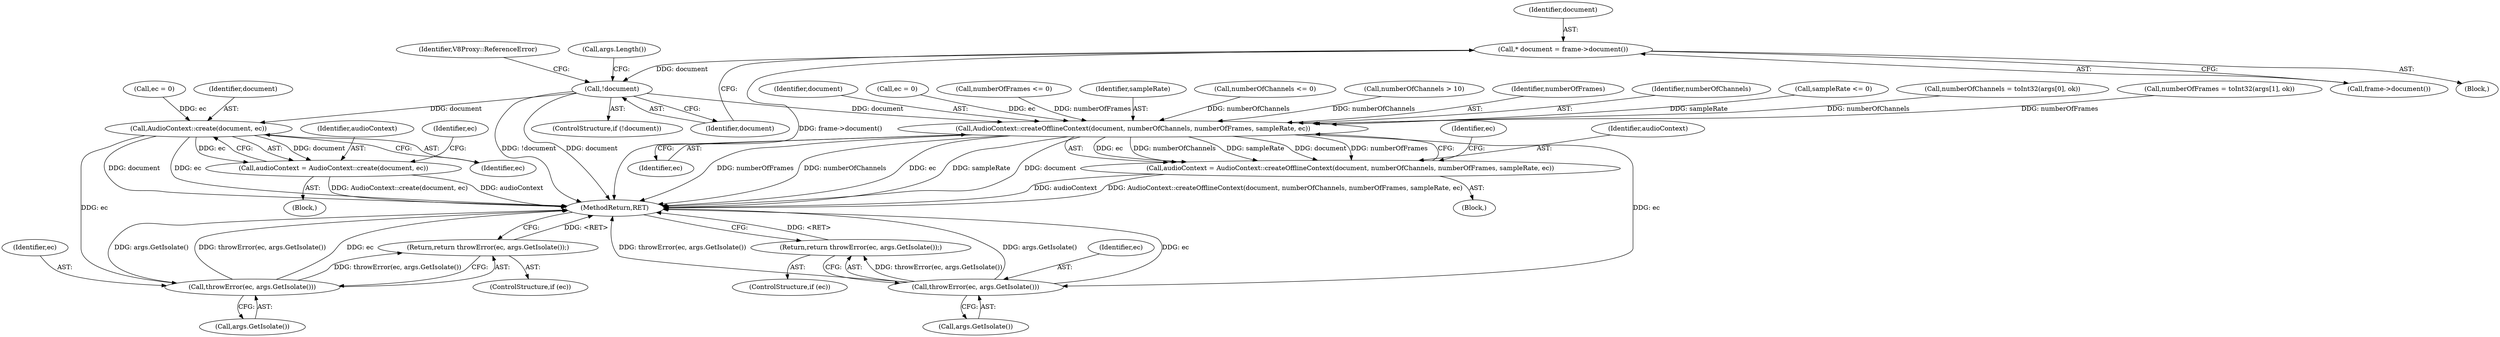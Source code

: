 digraph "0_Chrome_e9372a1bfd3588a80fcf49aa07321f0971dd6091_45@pointer" {
"1000130" [label="(Call,* document = frame->document())"];
"1000134" [label="(Call,!document)"];
"1000152" [label="(Call,AudioContext::create(document, ec))"];
"1000150" [label="(Call,audioContext = AudioContext::create(document, ec))"];
"1000158" [label="(Call,throwError(ec, args.GetIsolate()))"];
"1000157" [label="(Return,return throwError(ec, args.GetIsolate());)"];
"1000248" [label="(Call,AudioContext::createOfflineContext(document, numberOfChannels, numberOfFrames, sampleRate, ec))"];
"1000246" [label="(Call,audioContext = AudioContext::createOfflineContext(document, numberOfChannels, numberOfFrames, sampleRate, ec))"];
"1000257" [label="(Call,throwError(ec, args.GetIsolate()))"];
"1000256" [label="(Return,return throwError(ec, args.GetIsolate());)"];
"1000133" [label="(ControlStructure,if (!document))"];
"1000255" [label="(Identifier,ec)"];
"1000258" [label="(Identifier,ec)"];
"1000156" [label="(Identifier,ec)"];
"1000254" [label="(ControlStructure,if (ec))"];
"1000150" [label="(Call,audioContext = AudioContext::create(document, ec))"];
"1000218" [label="(Call,numberOfFrames <= 0)"];
"1000134" [label="(Call,!document)"];
"1000252" [label="(Identifier,sampleRate)"];
"1000195" [label="(Call,numberOfChannels <= 0)"];
"1000152" [label="(Call,AudioContext::create(document, ec))"];
"1000155" [label="(ControlStructure,if (ec))"];
"1000253" [label="(Identifier,ec)"];
"1000247" [label="(Identifier,audioContext)"];
"1000257" [label="(Call,throwError(ec, args.GetIsolate()))"];
"1000159" [label="(Identifier,ec)"];
"1000198" [label="(Call,numberOfChannels > 10)"];
"1000251" [label="(Identifier,numberOfFrames)"];
"1000256" [label="(Return,return throwError(ec, args.GetIsolate());)"];
"1000250" [label="(Identifier,numberOfChannels)"];
"1000145" [label="(Block,)"];
"1000234" [label="(Call,sampleRate <= 0)"];
"1000138" [label="(Identifier,V8Proxy::ReferenceError)"];
"1000157" [label="(Return,return throwError(ec, args.GetIsolate());)"];
"1000183" [label="(Call,numberOfChannels = toInt32(args[0], ok))"];
"1000130" [label="(Call,* document = frame->document())"];
"1000144" [label="(Call,args.Length())"];
"1000248" [label="(Call,AudioContext::createOfflineContext(document, numberOfChannels, numberOfFrames, sampleRate, ec))"];
"1000207" [label="(Call,numberOfFrames = toInt32(args[1], ok))"];
"1000259" [label="(Call,args.GetIsolate())"];
"1000249" [label="(Identifier,document)"];
"1000135" [label="(Identifier,document)"];
"1000170" [label="(Block,)"];
"1000158" [label="(Call,throwError(ec, args.GetIsolate()))"];
"1000102" [label="(Block,)"];
"1000153" [label="(Identifier,document)"];
"1000132" [label="(Call,frame->document())"];
"1000243" [label="(Call,ec = 0)"];
"1000154" [label="(Identifier,ec)"];
"1000147" [label="(Call,ec = 0)"];
"1000160" [label="(Call,args.GetIsolate())"];
"1000246" [label="(Call,audioContext = AudioContext::createOfflineContext(document, numberOfChannels, numberOfFrames, sampleRate, ec))"];
"1000131" [label="(Identifier,document)"];
"1000151" [label="(Identifier,audioContext)"];
"1000276" [label="(MethodReturn,RET)"];
"1000130" -> "1000102"  [label="AST: "];
"1000130" -> "1000132"  [label="CFG: "];
"1000131" -> "1000130"  [label="AST: "];
"1000132" -> "1000130"  [label="AST: "];
"1000135" -> "1000130"  [label="CFG: "];
"1000130" -> "1000276"  [label="DDG: frame->document()"];
"1000130" -> "1000134"  [label="DDG: document"];
"1000134" -> "1000133"  [label="AST: "];
"1000134" -> "1000135"  [label="CFG: "];
"1000135" -> "1000134"  [label="AST: "];
"1000138" -> "1000134"  [label="CFG: "];
"1000144" -> "1000134"  [label="CFG: "];
"1000134" -> "1000276"  [label="DDG: !document"];
"1000134" -> "1000276"  [label="DDG: document"];
"1000134" -> "1000152"  [label="DDG: document"];
"1000134" -> "1000248"  [label="DDG: document"];
"1000152" -> "1000150"  [label="AST: "];
"1000152" -> "1000154"  [label="CFG: "];
"1000153" -> "1000152"  [label="AST: "];
"1000154" -> "1000152"  [label="AST: "];
"1000150" -> "1000152"  [label="CFG: "];
"1000152" -> "1000276"  [label="DDG: document"];
"1000152" -> "1000276"  [label="DDG: ec"];
"1000152" -> "1000150"  [label="DDG: document"];
"1000152" -> "1000150"  [label="DDG: ec"];
"1000147" -> "1000152"  [label="DDG: ec"];
"1000152" -> "1000158"  [label="DDG: ec"];
"1000150" -> "1000145"  [label="AST: "];
"1000151" -> "1000150"  [label="AST: "];
"1000156" -> "1000150"  [label="CFG: "];
"1000150" -> "1000276"  [label="DDG: audioContext"];
"1000150" -> "1000276"  [label="DDG: AudioContext::create(document, ec)"];
"1000158" -> "1000157"  [label="AST: "];
"1000158" -> "1000160"  [label="CFG: "];
"1000159" -> "1000158"  [label="AST: "];
"1000160" -> "1000158"  [label="AST: "];
"1000157" -> "1000158"  [label="CFG: "];
"1000158" -> "1000276"  [label="DDG: ec"];
"1000158" -> "1000276"  [label="DDG: args.GetIsolate()"];
"1000158" -> "1000276"  [label="DDG: throwError(ec, args.GetIsolate())"];
"1000158" -> "1000157"  [label="DDG: throwError(ec, args.GetIsolate())"];
"1000157" -> "1000155"  [label="AST: "];
"1000276" -> "1000157"  [label="CFG: "];
"1000157" -> "1000276"  [label="DDG: <RET>"];
"1000248" -> "1000246"  [label="AST: "];
"1000248" -> "1000253"  [label="CFG: "];
"1000249" -> "1000248"  [label="AST: "];
"1000250" -> "1000248"  [label="AST: "];
"1000251" -> "1000248"  [label="AST: "];
"1000252" -> "1000248"  [label="AST: "];
"1000253" -> "1000248"  [label="AST: "];
"1000246" -> "1000248"  [label="CFG: "];
"1000248" -> "1000276"  [label="DDG: numberOfFrames"];
"1000248" -> "1000276"  [label="DDG: ec"];
"1000248" -> "1000276"  [label="DDG: sampleRate"];
"1000248" -> "1000276"  [label="DDG: numberOfChannels"];
"1000248" -> "1000276"  [label="DDG: document"];
"1000248" -> "1000246"  [label="DDG: ec"];
"1000248" -> "1000246"  [label="DDG: numberOfChannels"];
"1000248" -> "1000246"  [label="DDG: sampleRate"];
"1000248" -> "1000246"  [label="DDG: document"];
"1000248" -> "1000246"  [label="DDG: numberOfFrames"];
"1000183" -> "1000248"  [label="DDG: numberOfChannels"];
"1000198" -> "1000248"  [label="DDG: numberOfChannels"];
"1000195" -> "1000248"  [label="DDG: numberOfChannels"];
"1000218" -> "1000248"  [label="DDG: numberOfFrames"];
"1000207" -> "1000248"  [label="DDG: numberOfFrames"];
"1000234" -> "1000248"  [label="DDG: sampleRate"];
"1000243" -> "1000248"  [label="DDG: ec"];
"1000248" -> "1000257"  [label="DDG: ec"];
"1000246" -> "1000170"  [label="AST: "];
"1000247" -> "1000246"  [label="AST: "];
"1000255" -> "1000246"  [label="CFG: "];
"1000246" -> "1000276"  [label="DDG: AudioContext::createOfflineContext(document, numberOfChannels, numberOfFrames, sampleRate, ec)"];
"1000246" -> "1000276"  [label="DDG: audioContext"];
"1000257" -> "1000256"  [label="AST: "];
"1000257" -> "1000259"  [label="CFG: "];
"1000258" -> "1000257"  [label="AST: "];
"1000259" -> "1000257"  [label="AST: "];
"1000256" -> "1000257"  [label="CFG: "];
"1000257" -> "1000276"  [label="DDG: args.GetIsolate()"];
"1000257" -> "1000276"  [label="DDG: ec"];
"1000257" -> "1000276"  [label="DDG: throwError(ec, args.GetIsolate())"];
"1000257" -> "1000256"  [label="DDG: throwError(ec, args.GetIsolate())"];
"1000256" -> "1000254"  [label="AST: "];
"1000276" -> "1000256"  [label="CFG: "];
"1000256" -> "1000276"  [label="DDG: <RET>"];
}
